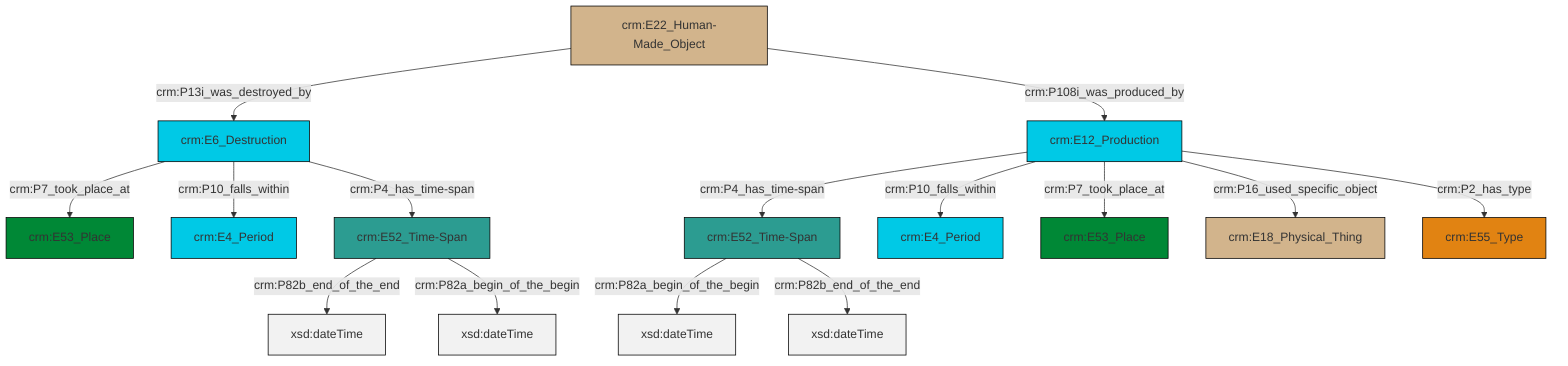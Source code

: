 graph TD
classDef Literal fill:#f2f2f2,stroke:#000000;
classDef CRM_Entity fill:#FFFFFF,stroke:#000000;
classDef Temporal_Entity fill:#00C9E6, stroke:#000000;
classDef Type fill:#E18312, stroke:#000000;
classDef Time-Span fill:#2C9C91, stroke:#000000;
classDef Appellation fill:#FFEB7F, stroke:#000000;
classDef Place fill:#008836, stroke:#000000;
classDef Persistent_Item fill:#B266B2, stroke:#000000;
classDef Conceptual_Object fill:#FFD700, stroke:#000000;
classDef Physical_Thing fill:#D2B48C, stroke:#000000;
classDef Actor fill:#f58aad, stroke:#000000;
classDef PC_Classes fill:#4ce600, stroke:#000000;
classDef Multi fill:#cccccc,stroke:#000000;

0["crm:E6_Destruction"]:::Temporal_Entity -->|crm:P7_took_place_at| 2["crm:E53_Place"]:::Place
3["crm:E12_Production"]:::Temporal_Entity -->|crm:P4_has_time-span| 4["crm:E52_Time-Span"]:::Time-Span
3["crm:E12_Production"]:::Temporal_Entity -->|crm:P10_falls_within| 5["crm:E4_Period"]:::Temporal_Entity
3["crm:E12_Production"]:::Temporal_Entity -->|crm:P7_took_place_at| 6["crm:E53_Place"]:::Place
4["crm:E52_Time-Span"]:::Time-Span -->|crm:P82a_begin_of_the_begin| 8[xsd:dateTime]:::Literal
0["crm:E6_Destruction"]:::Temporal_Entity -->|crm:P10_falls_within| 9["crm:E4_Period"]:::Temporal_Entity
10["crm:E52_Time-Span"]:::Time-Span -->|crm:P82b_end_of_the_end| 11[xsd:dateTime]:::Literal
12["crm:E22_Human-Made_Object"]:::Physical_Thing -->|crm:P13i_was_destroyed_by| 0["crm:E6_Destruction"]:::Temporal_Entity
3["crm:E12_Production"]:::Temporal_Entity -->|crm:P16_used_specific_object| 14["crm:E18_Physical_Thing"]:::Physical_Thing
0["crm:E6_Destruction"]:::Temporal_Entity -->|crm:P4_has_time-span| 10["crm:E52_Time-Span"]:::Time-Span
12["crm:E22_Human-Made_Object"]:::Physical_Thing -->|crm:P108i_was_produced_by| 3["crm:E12_Production"]:::Temporal_Entity
10["crm:E52_Time-Span"]:::Time-Span -->|crm:P82a_begin_of_the_begin| 16[xsd:dateTime]:::Literal
4["crm:E52_Time-Span"]:::Time-Span -->|crm:P82b_end_of_the_end| 18[xsd:dateTime]:::Literal
3["crm:E12_Production"]:::Temporal_Entity -->|crm:P2_has_type| 22["crm:E55_Type"]:::Type